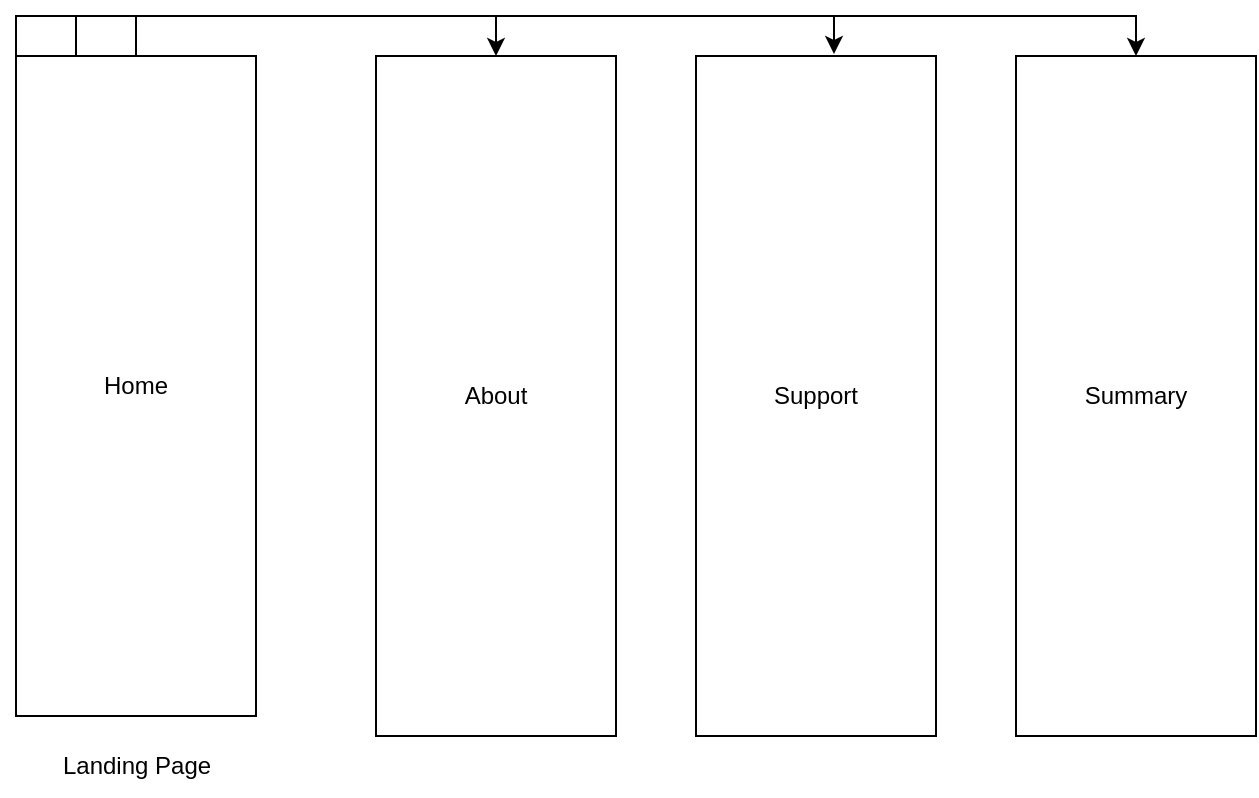 <mxfile version="23.1.1" type="device" pages="2">
  <diagram name="Full Design" id="qVNVD8peJugjik9rOyI6">
    <mxGraphModel dx="1674" dy="738" grid="1" gridSize="10" guides="1" tooltips="1" connect="1" arrows="1" fold="1" page="1" pageScale="1" pageWidth="850" pageHeight="1100" math="0" shadow="0">
      <root>
        <mxCell id="0" />
        <mxCell id="1" parent="0" />
        <mxCell id="AUOJ_XVZz9OgZVU4baAA-6" style="edgeStyle=orthogonalEdgeStyle;rounded=0;orthogonalLoop=1;jettySize=auto;html=1;exitX=0.5;exitY=0;exitDx=0;exitDy=0;entryX=0.5;entryY=0;entryDx=0;entryDy=0;" edge="1" parent="1" source="AUOJ_XVZz9OgZVU4baAA-1" target="AUOJ_XVZz9OgZVU4baAA-2">
          <mxGeometry relative="1" as="geometry" />
        </mxCell>
        <mxCell id="AUOJ_XVZz9OgZVU4baAA-8" style="edgeStyle=orthogonalEdgeStyle;rounded=0;orthogonalLoop=1;jettySize=auto;html=1;exitX=0;exitY=0;exitDx=0;exitDy=0;entryX=0.5;entryY=0;entryDx=0;entryDy=0;" edge="1" parent="1" source="AUOJ_XVZz9OgZVU4baAA-1" target="AUOJ_XVZz9OgZVU4baAA-5">
          <mxGeometry relative="1" as="geometry" />
        </mxCell>
        <mxCell id="AUOJ_XVZz9OgZVU4baAA-1" value="Home" style="rounded=0;whiteSpace=wrap;html=1;" vertex="1" parent="1">
          <mxGeometry x="100" y="420" width="120" height="330" as="geometry" />
        </mxCell>
        <mxCell id="AUOJ_XVZz9OgZVU4baAA-2" value="About" style="rounded=0;whiteSpace=wrap;html=1;" vertex="1" parent="1">
          <mxGeometry x="280" y="420" width="120" height="340" as="geometry" />
        </mxCell>
        <mxCell id="AUOJ_XVZz9OgZVU4baAA-4" value="Support" style="rounded=0;whiteSpace=wrap;html=1;" vertex="1" parent="1">
          <mxGeometry x="440" y="420" width="120" height="340" as="geometry" />
        </mxCell>
        <mxCell id="AUOJ_XVZz9OgZVU4baAA-5" value="Summary" style="rounded=0;whiteSpace=wrap;html=1;" vertex="1" parent="1">
          <mxGeometry x="600" y="420" width="120" height="340" as="geometry" />
        </mxCell>
        <mxCell id="AUOJ_XVZz9OgZVU4baAA-7" style="edgeStyle=orthogonalEdgeStyle;rounded=0;orthogonalLoop=1;jettySize=auto;html=1;exitX=0.25;exitY=0;exitDx=0;exitDy=0;entryX=0.575;entryY=-0.003;entryDx=0;entryDy=0;entryPerimeter=0;" edge="1" parent="1" source="AUOJ_XVZz9OgZVU4baAA-1" target="AUOJ_XVZz9OgZVU4baAA-4">
          <mxGeometry relative="1" as="geometry" />
        </mxCell>
        <mxCell id="AUOJ_XVZz9OgZVU4baAA-9" value="Landing Page" style="text;html=1;align=center;verticalAlign=middle;resizable=0;points=[];autosize=1;strokeColor=none;fillColor=none;" vertex="1" parent="1">
          <mxGeometry x="110" y="760" width="100" height="30" as="geometry" />
        </mxCell>
      </root>
    </mxGraphModel>
  </diagram>
  <diagram id="ltRfvm2cw4Ojf697kYaV" name="Home">
    <mxGraphModel dx="2524" dy="738" grid="1" gridSize="10" guides="1" tooltips="1" connect="1" arrows="1" fold="1" page="1" pageScale="1" pageWidth="850" pageHeight="1100" math="0" shadow="0">
      <root>
        <mxCell id="0" />
        <mxCell id="1" parent="0" />
        <mxCell id="y1Kqyym_6YtpXkJq8cTp-1" value="" style="rounded=0;whiteSpace=wrap;html=1;movable=1;resizable=1;rotatable=1;deletable=1;editable=1;locked=0;connectable=1;" vertex="1" parent="1">
          <mxGeometry x="-210" y="30" width="1080" height="1010" as="geometry" />
        </mxCell>
        <mxCell id="y1Kqyym_6YtpXkJq8cTp-2" value="Logo/Brand" style="rounded=1;whiteSpace=wrap;html=1;" vertex="1" parent="1">
          <mxGeometry x="-190" y="50" width="120" height="60" as="geometry" />
        </mxCell>
        <mxCell id="y1Kqyym_6YtpXkJq8cTp-3" value="Home" style="rounded=1;whiteSpace=wrap;html=1;" vertex="1" parent="1">
          <mxGeometry x="-60" y="50" width="120" height="60" as="geometry" />
        </mxCell>
        <mxCell id="y1Kqyym_6YtpXkJq8cTp-4" value="About" style="rounded=1;whiteSpace=wrap;html=1;" vertex="1" parent="1">
          <mxGeometry x="70" y="50" width="120" height="60" as="geometry" />
        </mxCell>
        <mxCell id="y1Kqyym_6YtpXkJq8cTp-5" value="Support" style="rounded=1;whiteSpace=wrap;html=1;" vertex="1" parent="1">
          <mxGeometry x="200" y="50" width="120" height="60" as="geometry" />
        </mxCell>
        <mxCell id="y1Kqyym_6YtpXkJq8cTp-6" value="Summary" style="rounded=1;whiteSpace=wrap;html=1;" vertex="1" parent="1">
          <mxGeometry x="330" y="50" width="120" height="60" as="geometry" />
        </mxCell>
        <mxCell id="y1Kqyym_6YtpXkJq8cTp-8" value="Nav Bar&lt;br&gt;Header" style="text;html=1;align=center;verticalAlign=middle;resizable=0;points=[];autosize=1;strokeColor=none;fillColor=none;" vertex="1" parent="1">
          <mxGeometry x="-330" y="100" width="70" height="40" as="geometry" />
        </mxCell>
        <mxCell id="y1Kqyym_6YtpXkJq8cTp-9" value="Greeting" style="text;html=1;strokeColor=none;fillColor=none;align=center;verticalAlign=middle;whiteSpace=wrap;rounded=0;" vertex="1" parent="1">
          <mxGeometry x="-40" y="150" width="540" height="30" as="geometry" />
        </mxCell>
        <mxCell id="y1Kqyym_6YtpXkJq8cTp-10" value="Balance" style="rounded=1;whiteSpace=wrap;html=1;" vertex="1" parent="1">
          <mxGeometry x="-10" y="200" width="540" height="60" as="geometry" />
        </mxCell>
        <mxCell id="y1Kqyym_6YtpXkJq8cTp-12" value="Transaction history&lt;br&gt;&lt;br&gt;&lt;br&gt;&lt;br&gt;&lt;br&gt;&lt;br&gt;&lt;br&gt;&lt;br&gt;&lt;br&gt;&lt;br&gt;&lt;br&gt;&lt;br&gt;&lt;br&gt;" style="rounded=1;whiteSpace=wrap;html=1;" vertex="1" parent="1">
          <mxGeometry x="-10" y="290" width="540" height="240" as="geometry" />
        </mxCell>
        <mxCell id="y1Kqyym_6YtpXkJq8cTp-13" value="Transaction" style="rounded=0;whiteSpace=wrap;html=1;" vertex="1" parent="1">
          <mxGeometry x="20" y="350" width="460" height="40" as="geometry" />
        </mxCell>
        <mxCell id="y1Kqyym_6YtpXkJq8cTp-14" value="Transaction" style="rounded=0;whiteSpace=wrap;html=1;" vertex="1" parent="1">
          <mxGeometry x="20" y="400" width="460" height="40" as="geometry" />
        </mxCell>
        <mxCell id="y1Kqyym_6YtpXkJq8cTp-15" value="Transaction" style="rounded=0;whiteSpace=wrap;html=1;" vertex="1" parent="1">
          <mxGeometry x="20" y="450" width="460" height="40" as="geometry" />
        </mxCell>
        <mxCell id="y1Kqyym_6YtpXkJq8cTp-16" value="Form to add transaction&lt;br&gt;&lt;br&gt;&lt;br&gt;&lt;br&gt;&lt;br&gt;&lt;br&gt;&lt;br&gt;&lt;br&gt;&lt;br&gt;&lt;br&gt;&lt;br&gt;&lt;br&gt;&lt;br&gt;&lt;br&gt;" style="shape=hexagon;perimeter=hexagonPerimeter2;whiteSpace=wrap;html=1;fixedSize=1;" vertex="1" parent="1">
          <mxGeometry x="-2.5" y="560" width="525" height="240" as="geometry" />
        </mxCell>
        <mxCell id="y1Kqyym_6YtpXkJq8cTp-17" value="Category" style="rounded=0;whiteSpace=wrap;html=1;" vertex="1" parent="1">
          <mxGeometry x="70" y="600" width="420" height="40" as="geometry" />
        </mxCell>
        <mxCell id="y1Kqyym_6YtpXkJq8cTp-18" value="Description" style="rounded=0;whiteSpace=wrap;html=1;" vertex="1" parent="1">
          <mxGeometry x="70" y="660" width="420" height="40" as="geometry" />
        </mxCell>
        <mxCell id="y1Kqyym_6YtpXkJq8cTp-19" value="Amount" style="rounded=0;whiteSpace=wrap;html=1;" vertex="1" parent="1">
          <mxGeometry x="70" y="720" width="420" height="40" as="geometry" />
        </mxCell>
        <mxCell id="y1Kqyym_6YtpXkJq8cTp-20" value="Add" style="rounded=0;whiteSpace=wrap;html=1;" vertex="1" parent="1">
          <mxGeometry x="120" y="820" width="120" height="60" as="geometry" />
        </mxCell>
        <mxCell id="y1Kqyym_6YtpXkJq8cTp-21" value="Reset" style="rounded=0;whiteSpace=wrap;html=1;" vertex="1" parent="1">
          <mxGeometry x="300" y="820" width="120" height="60" as="geometry" />
        </mxCell>
      </root>
    </mxGraphModel>
  </diagram>
</mxfile>
